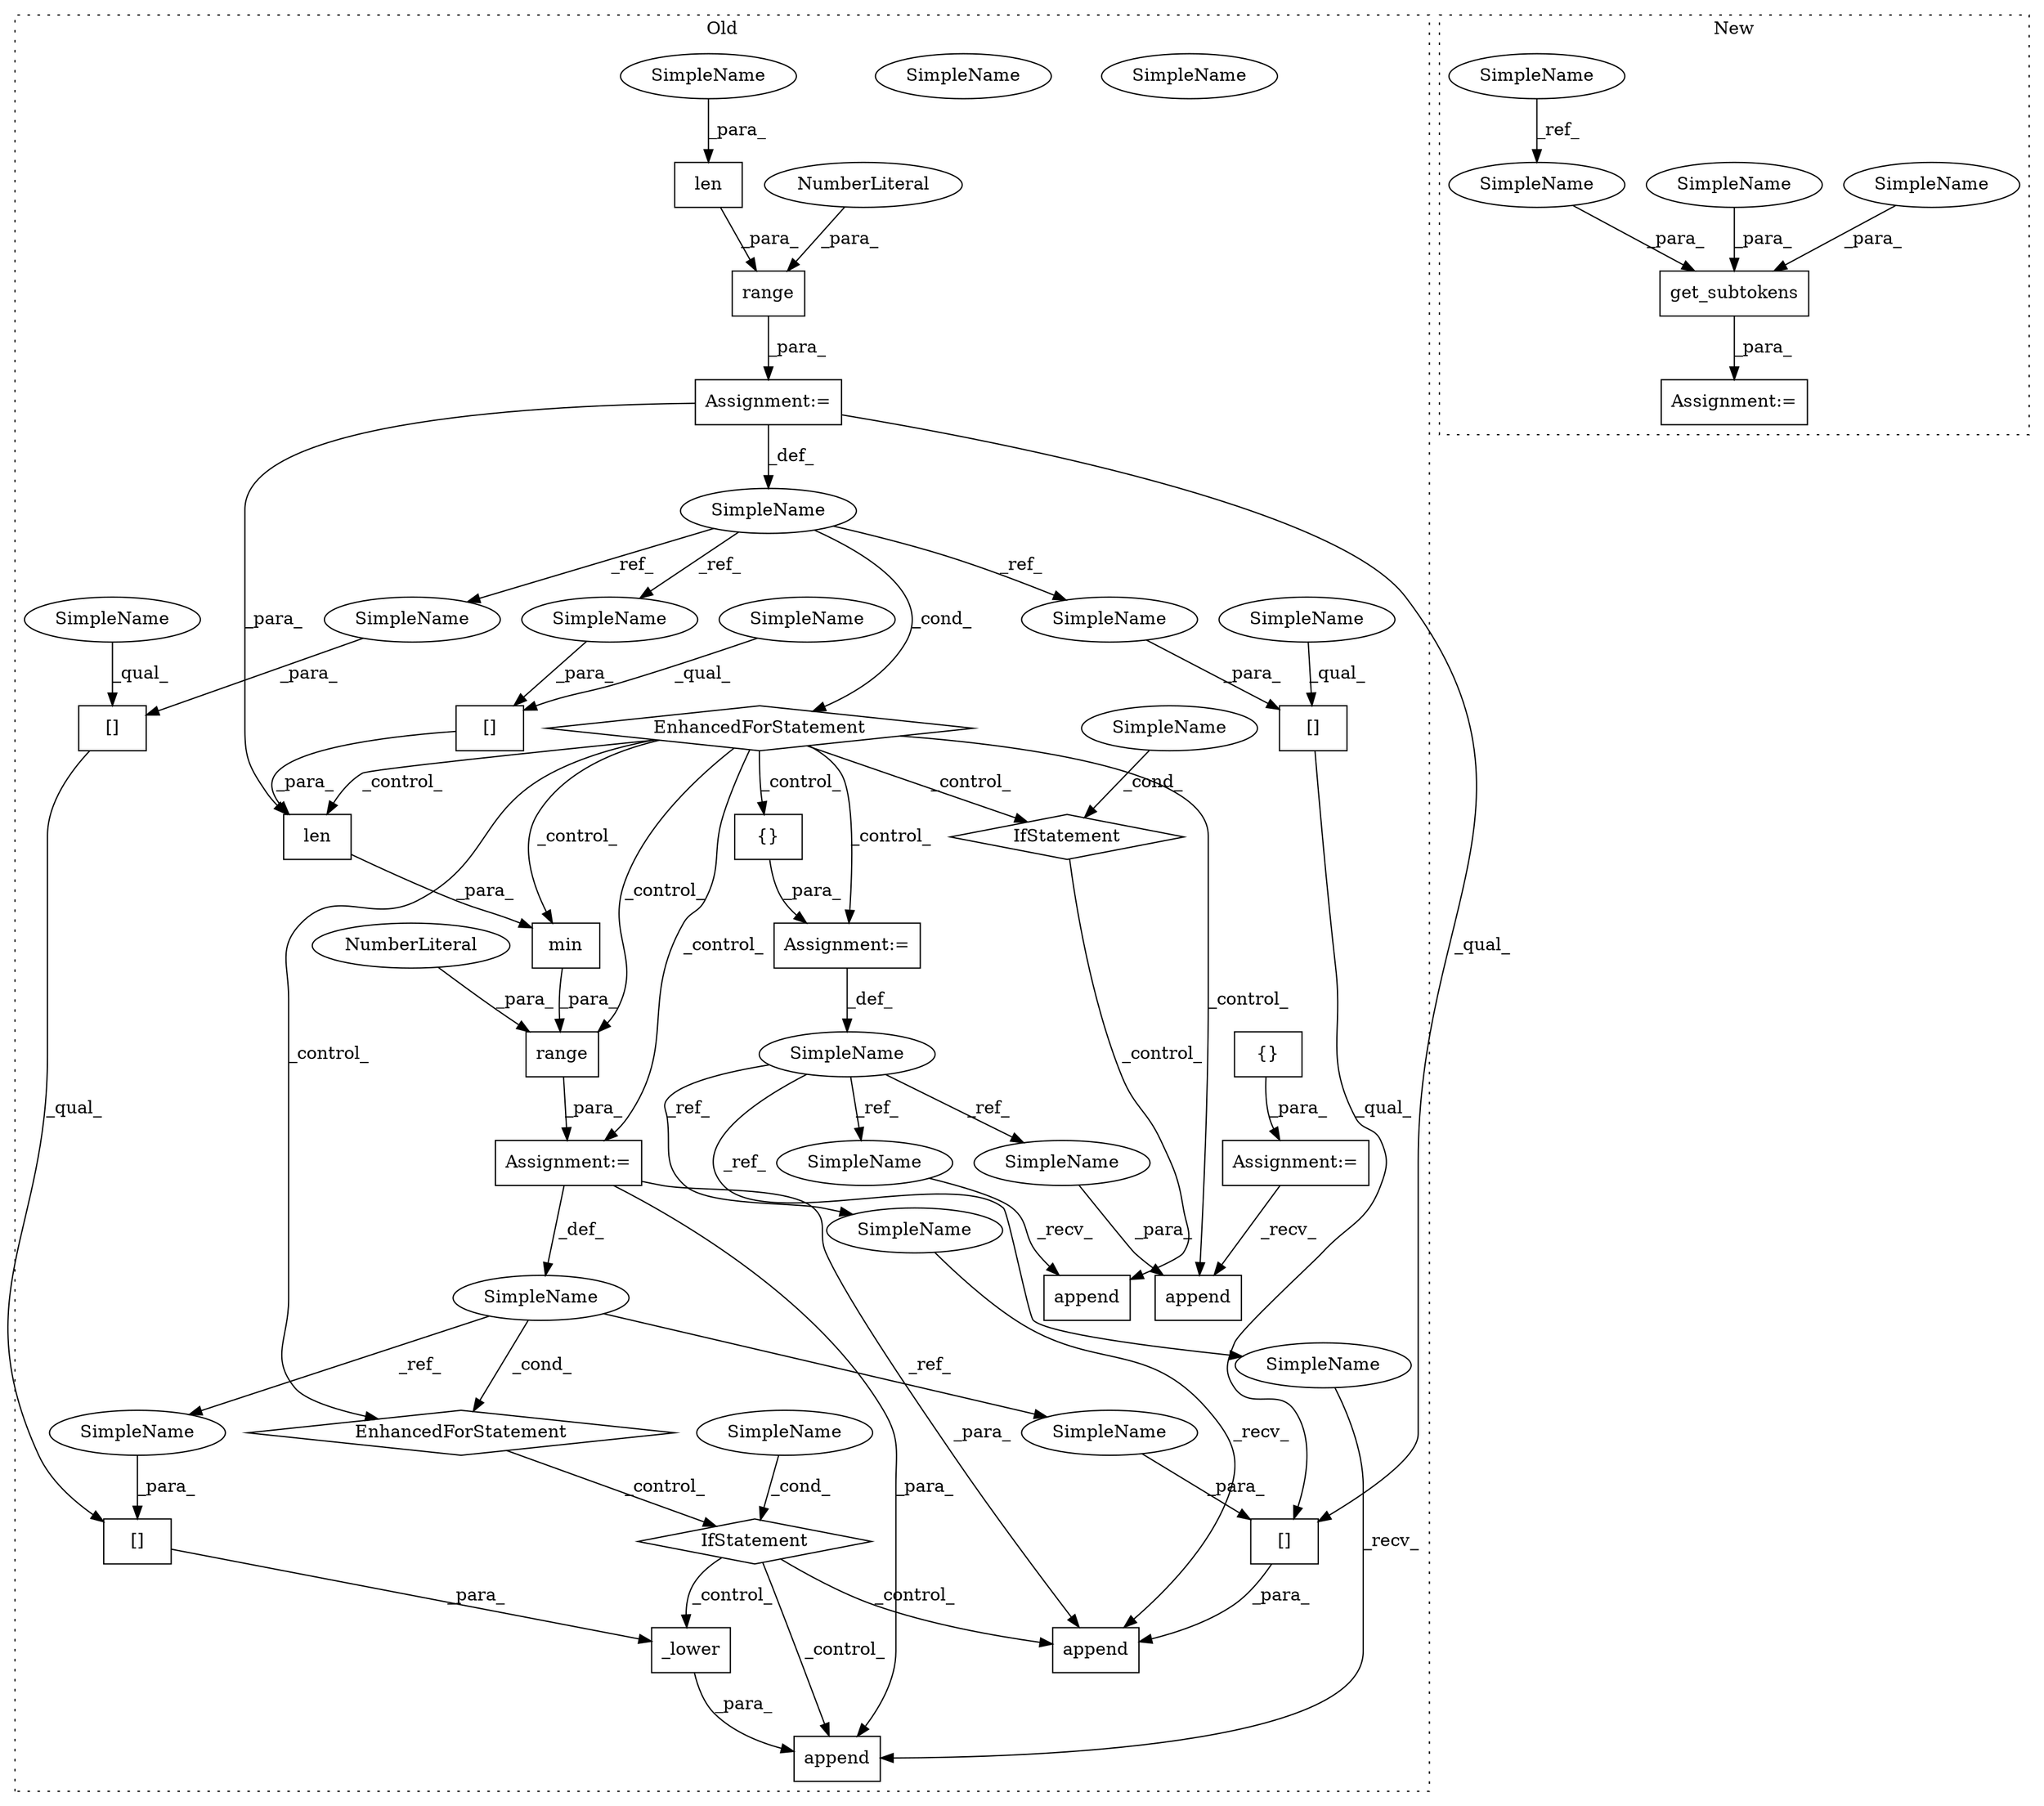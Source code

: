 digraph G {
subgraph cluster0 {
1 [label="len" a="32" s="11215,11225" l="4,1" shape="box"];
4 [label="[]" a="2" s="11513,11521" l="7,1" shape="box"];
5 [label="_lower" a="32" s="11442,11461" l="7,1" shape="box"];
6 [label="[]" a="2" s="11364,11372" l="7,1" shape="box"];
7 [label="append" a="32" s="11435,11462" l="7,1" shape="box"];
8 [label="[]" a="2" s="11449,11460" l="10,1" shape="box"];
9 [label="{}" a="4" s="11273" l="2" shape="box"];
10 [label="[]" a="2" s="11513,11524" l="10,1" shape="box"];
11 [label="min" a="32" s="11356,11381" l="4,1" shape="box"];
12 [label="[]" a="2" s="11449,11457" l="7,1" shape="box"];
13 [label="SimpleName" a="42" s="11237" l="12" shape="ellipse"];
14 [label="append" a="32" s="11506,11525" l="7,1" shape="box"];
15 [label="len" a="32" s="11360,11373" l="4,1" shape="box"];
16 [label="EnhancedForStatement" a="70" s="11146,11227" l="53,2" shape="diamond"];
17 [label="range" a="32" s="11207,11226" l="6,1" shape="box"];
18 [label="NumberLiteral" a="34" s="11213" l="1" shape="ellipse"];
19 [label="EnhancedForStatement" a="70" s="11283,11383" l="57,2" shape="diamond"];
20 [label="range" a="32" s="11348,11382" l="6,1" shape="box"];
21 [label="NumberLiteral" a="34" s="11354" l="1" shape="ellipse"];
22 [label="IfStatement" a="25" s="11552,11562" l="4,2" shape="diamond"];
23 [label="append" a="32" s="11587,11597" l="7,1" shape="box"];
24 [label="IfStatement" a="25" s="11395,11408" l="4,2" shape="diamond"];
25 [label="SimpleName" a="42" s="11556" l="6" shape="ellipse"];
26 [label="SimpleName" a="42" s="11399" l="9" shape="ellipse"];
27 [label="SimpleName" a="42" s="11203" l="1" shape="ellipse"];
28 [label="SimpleName" a="42" s="11344" l="1" shape="ellipse"];
29 [label="Assignment:=" a="7" s="11249" l="1" shape="box"];
30 [label="Assignment:=" a="7" s="11283,11383" l="57,2" shape="box"];
32 [label="Assignment:=" a="7" s="11146,11227" l="53,2" shape="box"];
33 [label="append" a="32" s="11624,11643" l="7,1" shape="box"];
34 [label="{}" a="4" s="11138" l="2" shape="box"];
35 [label="Assignment:=" a="7" s="11112" l="1" shape="box"];
37 [label="SimpleName" a="42" s="11219" l="6" shape="ellipse"];
38 [label="SimpleName" a="42" s="11449" l="6" shape="ellipse"];
39 [label="SimpleName" a="42" s="11513" l="6" shape="ellipse"];
40 [label="SimpleName" a="42" s="11364" l="6" shape="ellipse"];
41 [label="SimpleName" a="42" s="11556" l="6" shape="ellipse"];
42 [label="SimpleName" a="42" s="11399" l="9" shape="ellipse"];
43 [label="SimpleName" a="42" s="11631" l="12" shape="ellipse"];
44 [label="SimpleName" a="42" s="11574" l="12" shape="ellipse"];
45 [label="SimpleName" a="42" s="11493" l="12" shape="ellipse"];
46 [label="SimpleName" a="42" s="11422" l="12" shape="ellipse"];
47 [label="SimpleName" a="42" s="11520" l="1" shape="ellipse"];
48 [label="SimpleName" a="42" s="11371" l="1" shape="ellipse"];
49 [label="SimpleName" a="42" s="11456" l="1" shape="ellipse"];
50 [label="SimpleName" a="42" s="11459" l="1" shape="ellipse"];
51 [label="SimpleName" a="42" s="11523" l="1" shape="ellipse"];
label = "Old";
style="dotted";
}
subgraph cluster1 {
2 [label="get_subtokens" a="32" s="10747,10791" l="14,1" shape="box"];
3 [label="SimpleName" a="42" s="10577" l="6" shape="ellipse"];
31 [label="Assignment:=" a="7" s="10746" l="1" shape="box"];
36 [label="SimpleName" a="42" s="10761" l="6" shape="ellipse"];
52 [label="SimpleName" a="42" s="10775" l="6" shape="ellipse"];
53 [label="SimpleName" a="42" s="10782" l="9" shape="ellipse"];
label = "New";
style="dotted";
}
1 -> 17 [label="_para_"];
2 -> 31 [label="_para_"];
3 -> 36 [label="_ref_"];
4 -> 10 [label="_qual_"];
5 -> 7 [label="_para_"];
6 -> 15 [label="_para_"];
8 -> 5 [label="_para_"];
9 -> 29 [label="_para_"];
10 -> 14 [label="_para_"];
11 -> 20 [label="_para_"];
12 -> 8 [label="_qual_"];
13 -> 46 [label="_ref_"];
13 -> 45 [label="_ref_"];
13 -> 43 [label="_ref_"];
13 -> 44 [label="_ref_"];
15 -> 11 [label="_para_"];
16 -> 20 [label="_control_"];
16 -> 9 [label="_control_"];
16 -> 33 [label="_control_"];
16 -> 11 [label="_control_"];
16 -> 15 [label="_control_"];
16 -> 29 [label="_control_"];
16 -> 30 [label="_control_"];
16 -> 19 [label="_control_"];
16 -> 22 [label="_control_"];
17 -> 32 [label="_para_"];
18 -> 17 [label="_para_"];
19 -> 24 [label="_control_"];
20 -> 30 [label="_para_"];
21 -> 20 [label="_para_"];
22 -> 23 [label="_control_"];
24 -> 14 [label="_control_"];
24 -> 7 [label="_control_"];
24 -> 5 [label="_control_"];
27 -> 16 [label="_cond_"];
27 -> 49 [label="_ref_"];
27 -> 48 [label="_ref_"];
27 -> 47 [label="_ref_"];
28 -> 19 [label="_cond_"];
28 -> 50 [label="_ref_"];
28 -> 51 [label="_ref_"];
29 -> 13 [label="_def_"];
30 -> 7 [label="_para_"];
30 -> 14 [label="_para_"];
30 -> 28 [label="_def_"];
32 -> 10 [label="_qual_"];
32 -> 27 [label="_def_"];
32 -> 15 [label="_para_"];
34 -> 35 [label="_para_"];
35 -> 33 [label="_recv_"];
36 -> 2 [label="_para_"];
37 -> 1 [label="_para_"];
38 -> 12 [label="_qual_"];
39 -> 4 [label="_qual_"];
40 -> 6 [label="_qual_"];
41 -> 22 [label="_cond_"];
42 -> 24 [label="_cond_"];
43 -> 33 [label="_para_"];
44 -> 23 [label="_recv_"];
45 -> 14 [label="_recv_"];
46 -> 7 [label="_recv_"];
47 -> 4 [label="_para_"];
48 -> 6 [label="_para_"];
49 -> 12 [label="_para_"];
50 -> 8 [label="_para_"];
51 -> 10 [label="_para_"];
52 -> 2 [label="_para_"];
53 -> 2 [label="_para_"];
}